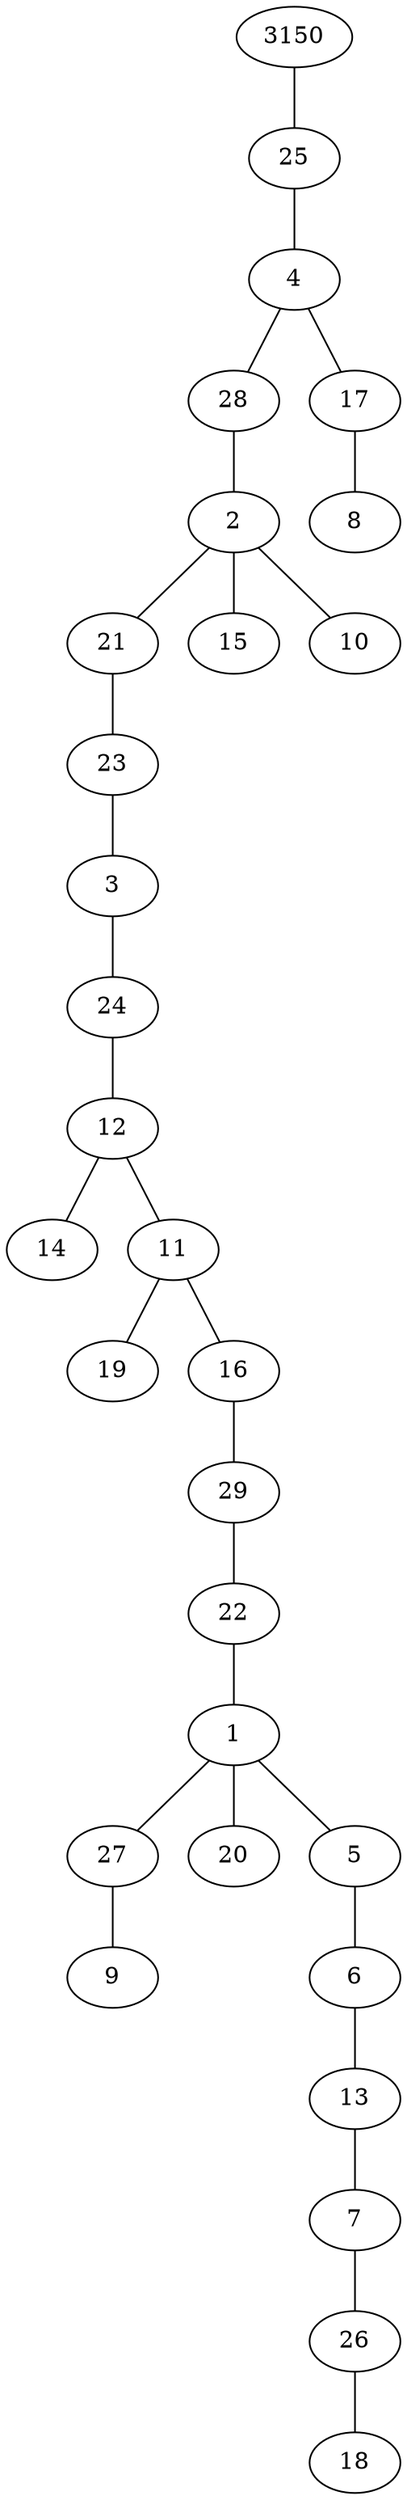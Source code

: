 graph {
    3150 []
    25 []
    4 []
    28 []
    2 []
    21 []
    23 []
    3 []
    24 []
    12 []
    14 []
    11 []
    19 []
    16 []
    29 []
    22 []
    1 []
    27 []
    9 []
    20 []
    5 []
    6 []
    13 []
    7 []
    26 []
    18 []
    15 []
    10 []
    17 []
    8 []
    3150 -- 25
    25 -- 4
    4 -- 28
    28 -- 2
    2 -- 21
    21 -- 23
    23 -- 3
    3 -- 24
    24 -- 12
    12 -- 14
    12 -- 11
    11 -- 19
    11 -- 16
    16 -- 29
    29 -- 22
    22 -- 1
    1 -- 27
    27 -- 9
    1 -- 20
    1 -- 5
    5 -- 6
    6 -- 13
    13 -- 7
    7 -- 26
    26 -- 18
    2 -- 15
    2 -- 10
    4 -- 17
    17 -- 8
}
